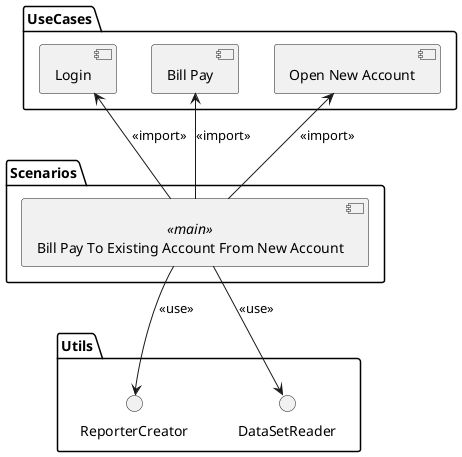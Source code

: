 @startuml BILL_PAY_TO_EXISTING_ACCOUNT_COMPONENTS
skinparam componentStyle uml2

package "Scenarios" {
    component "Bill Pay To Existing Account From New Account" <<main>> as billpay_to_account_scenario
}

package "UseCases" {
    component "Open New Account" as open_account_usecase
    component "Bill Pay" as billpay_usecase
    component "Login" as login
}

package "Utils" {
    interface "ReporterCreator" as reporter
    interface "DataSetReader" as dataset_reader
}

billpay_to_account_scenario -up-> open_account_usecase: <<import>>
billpay_to_account_scenario -up-> billpay_usecase: <<import>>
billpay_to_account_scenario -up-> login: <<import>>
billpay_to_account_scenario -down-> reporter: <<use>>
billpay_to_account_scenario -down-> dataset_reader: <<use>>
@enduml